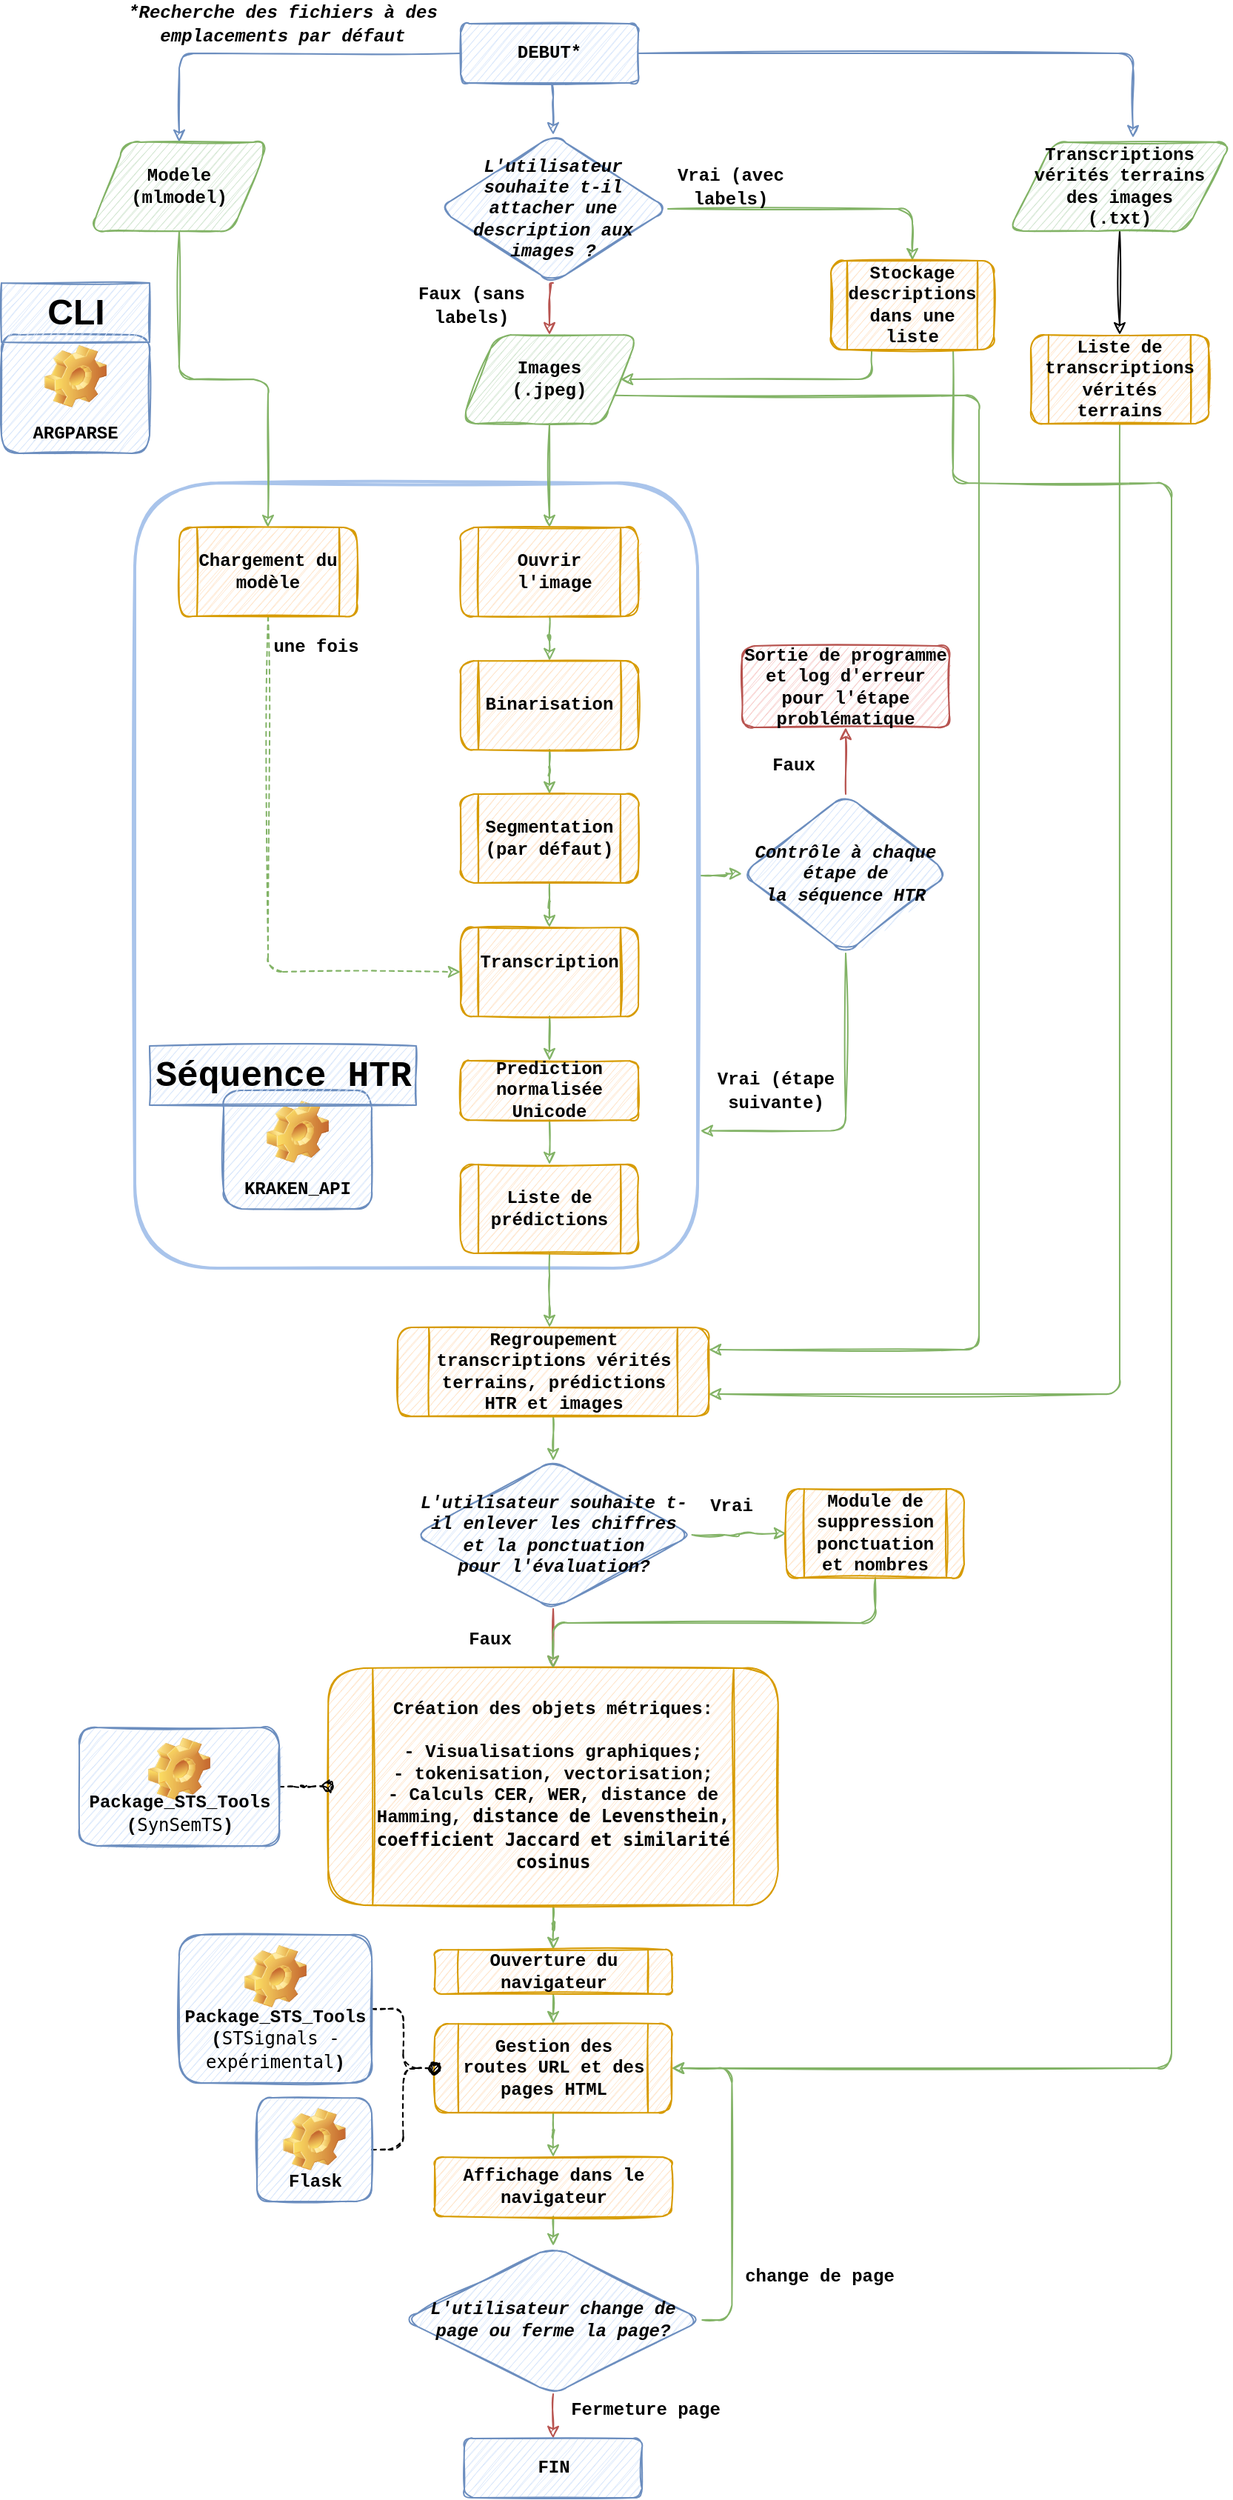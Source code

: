 <mxfile version="13.6.9" type="google" pages="2"><diagram id="C5RBs43oDa-KdzZeNtuy" name="Page-1"><mxGraphModel dx="1426" dy="803" grid="1" gridSize="10" guides="1" tooltips="1" connect="1" arrows="1" fold="1" page="1" pageScale="1" pageWidth="827" pageHeight="1169" math="0" shadow="0"><root><mxCell id="WIyWlLk6GJQsqaUBKTNV-0"/><mxCell id="WIyWlLk6GJQsqaUBKTNV-1" parent="WIyWlLk6GJQsqaUBKTNV-0"/><mxCell id="OjpYw5XJS9oIG4yVUrxn-73" style="edgeStyle=orthogonalEdgeStyle;rounded=1;sketch=1;orthogonalLoop=1;jettySize=auto;html=1;exitX=1;exitY=0.5;exitDx=0;exitDy=0;endArrow=classic;endFill=1;fillColor=#d5e8d4;strokeColor=#82b366;" edge="1" parent="WIyWlLk6GJQsqaUBKTNV-1" source="OjpYw5XJS9oIG4yVUrxn-21" target="OjpYw5XJS9oIG4yVUrxn-27"><mxGeometry relative="1" as="geometry"/></mxCell><mxCell id="OjpYw5XJS9oIG4yVUrxn-21" value="" style="rounded=1;whiteSpace=wrap;html=1;strokeWidth=2;fillWeight=4;hachureGap=8;hachureAngle=45;sketch=1;fillStyle=hachure;strokeColor=#A9C4EB;fillColor=none;" vertex="1" parent="WIyWlLk6GJQsqaUBKTNV-1"><mxGeometry x="110" y="350" width="380" height="530" as="geometry"/></mxCell><mxCell id="CTqO5bLcoBS2mjIWaTMY-29" style="edgeStyle=orthogonalEdgeStyle;orthogonalLoop=1;jettySize=auto;html=1;fontFamily=Courier New;entryX=0.5;entryY=0;entryDx=0;entryDy=0;sketch=1;fillColor=#dae8fc;strokeColor=#6c8ebf;" parent="WIyWlLk6GJQsqaUBKTNV-1" source="WIyWlLk6GJQsqaUBKTNV-3" target="cc7voDgNq6va91oYcg_u-2" edge="1"><mxGeometry relative="1" as="geometry"><mxPoint x="140" y="60" as="targetPoint"/></mxGeometry></mxCell><mxCell id="CTqO5bLcoBS2mjIWaTMY-30" style="edgeStyle=orthogonalEdgeStyle;orthogonalLoop=1;jettySize=auto;html=1;fontFamily=Courier New;entryX=0.56;entryY=-0.05;entryDx=0;entryDy=0;entryPerimeter=0;sketch=1;fillColor=#dae8fc;strokeColor=#6c8ebf;" parent="WIyWlLk6GJQsqaUBKTNV-1" source="WIyWlLk6GJQsqaUBKTNV-3" target="cc7voDgNq6va91oYcg_u-11" edge="1"><mxGeometry relative="1" as="geometry"><mxPoint x="690" y="60" as="targetPoint"/></mxGeometry></mxCell><mxCell id="OjpYw5XJS9oIG4yVUrxn-3" style="edgeStyle=orthogonalEdgeStyle;orthogonalLoop=1;jettySize=auto;html=1;exitX=0.5;exitY=1;exitDx=0;exitDy=0;entryX=0.5;entryY=0;entryDx=0;entryDy=0;sketch=1;fillColor=#dae8fc;strokeColor=#6c8ebf;" edge="1" parent="WIyWlLk6GJQsqaUBKTNV-1" source="WIyWlLk6GJQsqaUBKTNV-3" target="OjpYw5XJS9oIG4yVUrxn-2"><mxGeometry relative="1" as="geometry"/></mxCell><mxCell id="WIyWlLk6GJQsqaUBKTNV-3" value="DEBUT*" style="whiteSpace=wrap;html=1;fontSize=12;glass=0;strokeWidth=1;shadow=0;fontStyle=1;fontFamily=Courier New;rounded=1;sketch=1;fillColor=#dae8fc;strokeColor=#6c8ebf;" parent="WIyWlLk6GJQsqaUBKTNV-1" vertex="1"><mxGeometry x="330" y="40" width="120" height="40" as="geometry"/></mxCell><mxCell id="cc7voDgNq6va91oYcg_u-24" value="" style="edgeStyle=orthogonalEdgeStyle;orthogonalLoop=1;jettySize=auto;html=1;fontFamily=Courier New;sketch=1;fillColor=#d5e8d4;strokeColor=#82b366;" parent="WIyWlLk6GJQsqaUBKTNV-1" source="cc7voDgNq6va91oYcg_u-1" target="cc7voDgNq6va91oYcg_u-19" edge="1"><mxGeometry relative="1" as="geometry"/></mxCell><mxCell id="OjpYw5XJS9oIG4yVUrxn-36" style="edgeStyle=orthogonalEdgeStyle;rounded=1;sketch=1;orthogonalLoop=1;jettySize=auto;html=1;exitX=1;exitY=0.75;exitDx=0;exitDy=0;entryX=1;entryY=0.25;entryDx=0;entryDy=0;fillColor=#d5e8d4;strokeColor=#82b366;" edge="1" parent="WIyWlLk6GJQsqaUBKTNV-1" source="cc7voDgNq6va91oYcg_u-1" target="cc7voDgNq6va91oYcg_u-39"><mxGeometry relative="1" as="geometry"><Array as="points"><mxPoint x="680" y="291"/><mxPoint x="680" y="935"/></Array></mxGeometry></mxCell><mxCell id="cc7voDgNq6va91oYcg_u-1" value="&lt;div&gt;&lt;b&gt;Images&lt;/b&gt;&lt;/div&gt;&lt;div&gt;&lt;b&gt;(.jpeg)&lt;br&gt;&lt;/b&gt;&lt;/div&gt;" style="shape=parallelogram;perimeter=parallelogramPerimeter;whiteSpace=wrap;html=1;fontFamily=Courier New;rounded=1;sketch=1;fillColor=#d5e8d4;strokeColor=#82b366;" parent="WIyWlLk6GJQsqaUBKTNV-1" vertex="1"><mxGeometry x="330" y="250" width="120" height="60" as="geometry"/></mxCell><mxCell id="cc7voDgNq6va91oYcg_u-17" value="" style="edgeStyle=orthogonalEdgeStyle;orthogonalLoop=1;jettySize=auto;html=1;sketch=1;fillColor=#d5e8d4;strokeColor=#82b366;" parent="WIyWlLk6GJQsqaUBKTNV-1" source="cc7voDgNq6va91oYcg_u-2" target="cc7voDgNq6va91oYcg_u-15" edge="1"><mxGeometry relative="1" as="geometry"/></mxCell><mxCell id="cc7voDgNq6va91oYcg_u-2" value="&lt;div&gt;&lt;b&gt;Modele&lt;/b&gt;&lt;/div&gt;&lt;div&gt;&lt;b&gt;(mlmodel)&lt;br&gt;&lt;/b&gt;&lt;/div&gt;" style="shape=parallelogram;perimeter=parallelogramPerimeter;whiteSpace=wrap;html=1;fontFamily=Courier New;rounded=1;sketch=1;fillColor=#d5e8d4;strokeColor=#82b366;" parent="WIyWlLk6GJQsqaUBKTNV-1" vertex="1"><mxGeometry x="80" y="120" width="120" height="60" as="geometry"/></mxCell><mxCell id="CTqO5bLcoBS2mjIWaTMY-33" value="" style="edgeStyle=orthogonalEdgeStyle;orthogonalLoop=1;jettySize=auto;html=1;fontFamily=Courier New;sketch=1;" parent="WIyWlLk6GJQsqaUBKTNV-1" source="cc7voDgNq6va91oYcg_u-11" target="CTqO5bLcoBS2mjIWaTMY-32" edge="1"><mxGeometry relative="1" as="geometry"/></mxCell><mxCell id="cc7voDgNq6va91oYcg_u-11" value="&lt;div&gt;&lt;b&gt;Transcriptions&lt;/b&gt;&lt;/div&gt;&lt;div&gt;&lt;b&gt;vérités terrains&lt;/b&gt;&lt;/div&gt;&lt;div&gt;&lt;b&gt;des images&lt;/b&gt;&lt;/div&gt;&lt;div&gt;&lt;b&gt;(.txt)&lt;br&gt;&lt;/b&gt;&lt;/div&gt;" style="shape=parallelogram;perimeter=parallelogramPerimeter;whiteSpace=wrap;html=1;fontFamily=Courier New;rounded=1;sketch=1;fillColor=#d5e8d4;strokeColor=#82b366;" parent="WIyWlLk6GJQsqaUBKTNV-1" vertex="1"><mxGeometry x="700" y="120" width="150" height="60" as="geometry"/></mxCell><mxCell id="cc7voDgNq6va91oYcg_u-29" style="edgeStyle=orthogonalEdgeStyle;orthogonalLoop=1;jettySize=auto;html=1;exitX=0.5;exitY=1;exitDx=0;exitDy=0;fontFamily=Courier New;entryX=0;entryY=0.5;entryDx=0;entryDy=0;dashed=1;sketch=1;fillColor=#d5e8d4;strokeColor=#82b366;" parent="WIyWlLk6GJQsqaUBKTNV-1" source="cc7voDgNq6va91oYcg_u-15" target="cc7voDgNq6va91oYcg_u-22" edge="1"><mxGeometry relative="1" as="geometry"><mxPoint x="140" y="540" as="targetPoint"/></mxGeometry></mxCell><mxCell id="cc7voDgNq6va91oYcg_u-15" value="&lt;b&gt;Chargement du modèle&lt;/b&gt;" style="shape=process;whiteSpace=wrap;html=1;backgroundOutline=1;fontFamily=Courier New;rounded=1;sketch=1;fillColor=#ffe6cc;strokeColor=#d79b00;" parent="WIyWlLk6GJQsqaUBKTNV-1" vertex="1"><mxGeometry x="140" y="380" width="120" height="60" as="geometry"/></mxCell><mxCell id="cc7voDgNq6va91oYcg_u-25" value="" style="edgeStyle=orthogonalEdgeStyle;orthogonalLoop=1;jettySize=auto;html=1;fontFamily=Courier New;sketch=1;fillColor=#d5e8d4;strokeColor=#82b366;" parent="WIyWlLk6GJQsqaUBKTNV-1" source="cc7voDgNq6va91oYcg_u-19" target="cc7voDgNq6va91oYcg_u-20" edge="1"><mxGeometry relative="1" as="geometry"/></mxCell><mxCell id="cc7voDgNq6va91oYcg_u-19" value="&lt;b&gt;&lt;span style=&quot;text-align: justify&quot;&gt;Ouvrir &amp;nbsp;l'image&lt;/span&gt;&lt;/b&gt;" style="shape=process;whiteSpace=wrap;html=1;backgroundOutline=1;fontFamily=Courier New;rounded=1;sketch=1;fillColor=#ffe6cc;strokeColor=#d79b00;" parent="WIyWlLk6GJQsqaUBKTNV-1" vertex="1"><mxGeometry x="330" y="380" width="120" height="60" as="geometry"/></mxCell><mxCell id="cc7voDgNq6va91oYcg_u-26" value="" style="edgeStyle=orthogonalEdgeStyle;orthogonalLoop=1;jettySize=auto;html=1;fontFamily=Courier New;sketch=1;fillColor=#d5e8d4;strokeColor=#82b366;" parent="WIyWlLk6GJQsqaUBKTNV-1" source="cc7voDgNq6va91oYcg_u-20" target="cc7voDgNq6va91oYcg_u-21" edge="1"><mxGeometry relative="1" as="geometry"/></mxCell><mxCell id="cc7voDgNq6va91oYcg_u-20" value="&lt;b&gt;&lt;span style=&quot;text-align: justify&quot;&gt;Binarisation&lt;/span&gt;&lt;/b&gt;" style="shape=process;whiteSpace=wrap;html=1;backgroundOutline=1;fontFamily=Courier New;rounded=1;sketch=1;fillColor=#ffe6cc;strokeColor=#d79b00;" parent="WIyWlLk6GJQsqaUBKTNV-1" vertex="1"><mxGeometry x="330" y="470" width="120" height="60" as="geometry"/></mxCell><mxCell id="cc7voDgNq6va91oYcg_u-27" value="" style="edgeStyle=orthogonalEdgeStyle;orthogonalLoop=1;jettySize=auto;html=1;fontFamily=Courier New;sketch=1;fillColor=#d5e8d4;strokeColor=#82b366;" parent="WIyWlLk6GJQsqaUBKTNV-1" source="cc7voDgNq6va91oYcg_u-21" target="cc7voDgNq6va91oYcg_u-22" edge="1"><mxGeometry relative="1" as="geometry"/></mxCell><mxCell id="cc7voDgNq6va91oYcg_u-21" value="&lt;div&gt;&lt;b&gt;&lt;span style=&quot;text-align: justify&quot;&gt;Segmentation&lt;/span&gt;&lt;/b&gt;&lt;/div&gt;&lt;div&gt;&lt;b&gt;&lt;span style=&quot;text-align: justify&quot;&gt;(par défaut)&lt;br&gt;&lt;/span&gt;&lt;/b&gt;&lt;/div&gt;" style="shape=process;whiteSpace=wrap;html=1;backgroundOutline=1;fontFamily=Courier New;rounded=1;sketch=1;fillColor=#ffe6cc;strokeColor=#d79b00;" parent="WIyWlLk6GJQsqaUBKTNV-1" vertex="1"><mxGeometry x="330" y="560" width="120" height="60" as="geometry"/></mxCell><mxCell id="OjpYw5XJS9oIG4yVUrxn-19" style="edgeStyle=orthogonalEdgeStyle;rounded=1;sketch=1;orthogonalLoop=1;jettySize=auto;html=1;exitX=0.5;exitY=1;exitDx=0;exitDy=0;entryX=0.5;entryY=0;entryDx=0;entryDy=0;fillColor=#d5e8d4;strokeColor=#82b366;" edge="1" parent="WIyWlLk6GJQsqaUBKTNV-1" source="cc7voDgNq6va91oYcg_u-22" target="OjpYw5XJS9oIG4yVUrxn-18"><mxGeometry relative="1" as="geometry"/></mxCell><mxCell id="cc7voDgNq6va91oYcg_u-22" value="&lt;div style=&quot;font-family: &amp;#34;helvetica&amp;#34; ; text-align: justify&quot;&gt;&lt;b&gt;&lt;font face=&quot;Courier New&quot;&gt;Transcription&lt;/font&gt;&lt;/b&gt;&lt;/div&gt;&lt;div&gt;&lt;b&gt;&lt;font face=&quot;Courier New&quot;&gt;&lt;br&gt;&lt;/font&gt;&lt;/b&gt;&lt;/div&gt;" style="shape=process;whiteSpace=wrap;html=1;backgroundOutline=1;fontFamily=Courier New;rounded=1;sketch=1;fillColor=#ffe6cc;strokeColor=#d79b00;" parent="WIyWlLk6GJQsqaUBKTNV-1" vertex="1"><mxGeometry x="330" y="650" width="120" height="60" as="geometry"/></mxCell><mxCell id="OjpYw5XJS9oIG4yVUrxn-34" style="edgeStyle=orthogonalEdgeStyle;rounded=1;sketch=1;orthogonalLoop=1;jettySize=auto;html=1;exitX=0.5;exitY=1;exitDx=0;exitDy=0;entryX=0.5;entryY=0;entryDx=0;entryDy=0;fillColor=#d5e8d4;strokeColor=#82b366;" edge="1" parent="WIyWlLk6GJQsqaUBKTNV-1" source="cc7voDgNq6va91oYcg_u-23"><mxGeometry relative="1" as="geometry"><mxPoint x="390" y="920" as="targetPoint"/></mxGeometry></mxCell><mxCell id="cc7voDgNq6va91oYcg_u-23" value="&lt;b&gt;Liste de prédictions&lt;/b&gt;" style="shape=process;whiteSpace=wrap;html=1;backgroundOutline=1;fontFamily=Courier New;rounded=1;sketch=1;fillColor=#ffe6cc;strokeColor=#d79b00;" parent="WIyWlLk6GJQsqaUBKTNV-1" vertex="1"><mxGeometry x="330" y="810" width="120" height="60" as="geometry"/></mxCell><mxCell id="OjpYw5XJS9oIG4yVUrxn-43" style="edgeStyle=orthogonalEdgeStyle;rounded=1;sketch=1;orthogonalLoop=1;jettySize=auto;html=1;exitX=0.5;exitY=1;exitDx=0;exitDy=0;entryX=0.5;entryY=0;entryDx=0;entryDy=0;fillColor=#d5e8d4;strokeColor=#82b366;" edge="1" parent="WIyWlLk6GJQsqaUBKTNV-1" source="cc7voDgNq6va91oYcg_u-39" target="OjpYw5XJS9oIG4yVUrxn-41"><mxGeometry relative="1" as="geometry"/></mxCell><mxCell id="cc7voDgNq6va91oYcg_u-39" value="&lt;div&gt;&lt;b&gt;Regroupement &lt;br&gt;&lt;/b&gt;&lt;/div&gt;&lt;div&gt;&lt;b&gt;transcriptions vérités terrains, prédictions HTR et images&lt;br&gt;&lt;/b&gt;&lt;/div&gt;" style="shape=process;whiteSpace=wrap;html=1;backgroundOutline=1;fontFamily=Courier New;rounded=1;sketch=1;fillColor=#ffe6cc;strokeColor=#d79b00;" parent="WIyWlLk6GJQsqaUBKTNV-1" vertex="1"><mxGeometry x="287.5" y="920" width="210" height="60" as="geometry"/></mxCell><mxCell id="CTqO5bLcoBS2mjIWaTMY-2" value="KRAKEN_API" style="label;whiteSpace=wrap;html=1;align=center;verticalAlign=bottom;spacingLeft=0;spacingBottom=4;imageAlign=center;imageVerticalAlign=top;image=img/clipart/Gear_128x128.png;fontFamily=Courier New;sketch=1;fillColor=#dae8fc;strokeColor=#6c8ebf;" parent="WIyWlLk6GJQsqaUBKTNV-1" vertex="1"><mxGeometry x="170" y="760" width="100" height="80" as="geometry"/></mxCell><mxCell id="OjpYw5XJS9oIG4yVUrxn-50" style="edgeStyle=orthogonalEdgeStyle;rounded=1;sketch=1;orthogonalLoop=1;jettySize=auto;html=1;exitX=0.5;exitY=1;exitDx=0;exitDy=0;fillColor=#d5e8d4;strokeColor=#82b366;" edge="1" parent="WIyWlLk6GJQsqaUBKTNV-1" source="CTqO5bLcoBS2mjIWaTMY-10" target="OjpYw5XJS9oIG4yVUrxn-49"><mxGeometry relative="1" as="geometry"/></mxCell><mxCell id="CTqO5bLcoBS2mjIWaTMY-10" value="&lt;div&gt;&lt;b&gt;Création des objets métriques:&lt;/b&gt;&lt;/div&gt;&lt;div&gt;&lt;b&gt;&lt;br&gt;&lt;/b&gt;&lt;/div&gt;&lt;div&gt;&lt;b&gt;- Visualisations graphiques;&lt;/b&gt;&lt;/div&gt;&lt;div&gt;&lt;b&gt;- tokenisation, vectorisation;&lt;br&gt;&lt;/b&gt;&lt;/div&gt;&lt;div&gt;&lt;b&gt;- Calculs CER, WER, distance de Hamming, &lt;code style=&quot;color: rgb(0 , 0 , 0) ; font-style: normal ; letter-spacing: normal ; text-indent: 0px ; text-transform: none ; word-spacing: 0px ; text-decoration: none&quot;&gt;distance de Levensthein, coefficient Jaccard et similarité cosinus&lt;/code&gt;&lt;/b&gt; &lt;/div&gt;" style="shape=process;whiteSpace=wrap;html=1;backgroundOutline=1;fontFamily=Courier New;rounded=1;sketch=1;fillColor=#ffe6cc;strokeColor=#d79b00;" parent="WIyWlLk6GJQsqaUBKTNV-1" vertex="1"><mxGeometry x="240.63" y="1150" width="303.75" height="160" as="geometry"/></mxCell><mxCell id="OjpYw5XJS9oIG4yVUrxn-38" style="edgeStyle=orthogonalEdgeStyle;rounded=1;sketch=1;orthogonalLoop=1;jettySize=auto;html=1;exitX=0.5;exitY=1;exitDx=0;exitDy=0;entryX=1;entryY=0.75;entryDx=0;entryDy=0;fillColor=#d5e8d4;strokeColor=#82b366;" edge="1" parent="WIyWlLk6GJQsqaUBKTNV-1" source="CTqO5bLcoBS2mjIWaTMY-32" target="cc7voDgNq6va91oYcg_u-39"><mxGeometry relative="1" as="geometry"/></mxCell><mxCell id="CTqO5bLcoBS2mjIWaTMY-32" value="&lt;b&gt;Liste de &lt;br&gt;transcriptions&lt;br&gt;vérités terrains&lt;br&gt;&lt;/b&gt;" style="shape=process;whiteSpace=wrap;html=1;backgroundOutline=1;fontFamily=Courier New;rounded=1;sketch=1;fillColor=#ffe6cc;strokeColor=#d79b00;" parent="WIyWlLk6GJQsqaUBKTNV-1" vertex="1"><mxGeometry x="715" y="250" width="120" height="60" as="geometry"/></mxCell><mxCell id="OjpYw5XJS9oIG4yVUrxn-0" value="&lt;font face=&quot;Courier New&quot;&gt;&lt;b&gt;&lt;i&gt;*Recherche des fichiers à des emplacements par défaut&lt;/i&gt;&lt;/b&gt;&lt;/font&gt;" style="text;html=1;strokeColor=none;fillColor=none;align=center;verticalAlign=middle;whiteSpace=wrap;rounded=1;sketch=1;" vertex="1" parent="WIyWlLk6GJQsqaUBKTNV-1"><mxGeometry x="100" y="30" width="220" height="20" as="geometry"/></mxCell><mxCell id="OjpYw5XJS9oIG4yVUrxn-11" style="edgeStyle=orthogonalEdgeStyle;rounded=1;sketch=1;orthogonalLoop=1;jettySize=auto;html=1;exitX=0.5;exitY=1;exitDx=0;exitDy=0;entryX=0.5;entryY=0;entryDx=0;entryDy=0;fillColor=#f8cecc;strokeColor=#b85450;" edge="1" parent="WIyWlLk6GJQsqaUBKTNV-1" source="OjpYw5XJS9oIG4yVUrxn-2" target="cc7voDgNq6va91oYcg_u-1"><mxGeometry relative="1" as="geometry"/></mxCell><mxCell id="OjpYw5XJS9oIG4yVUrxn-15" style="edgeStyle=orthogonalEdgeStyle;rounded=1;sketch=1;orthogonalLoop=1;jettySize=auto;html=1;exitX=1;exitY=0.5;exitDx=0;exitDy=0;entryX=0.5;entryY=0;entryDx=0;entryDy=0;fillColor=#d5e8d4;strokeColor=#82b366;" edge="1" parent="WIyWlLk6GJQsqaUBKTNV-1" source="OjpYw5XJS9oIG4yVUrxn-2" target="OjpYw5XJS9oIG4yVUrxn-14"><mxGeometry relative="1" as="geometry"/></mxCell><mxCell id="OjpYw5XJS9oIG4yVUrxn-2" value="&lt;b&gt;&lt;i&gt;L'utilisateur souhaite t-il attacher une description aux images ?&lt;/i&gt;&lt;/b&gt;" style="rhombus;whiteSpace=wrap;html=1;fontFamily=Courier New;rounded=1;sketch=1;fillColor=#dae8fc;strokeColor=#6c8ebf;" vertex="1" parent="WIyWlLk6GJQsqaUBKTNV-1"><mxGeometry x="315" y="115" width="155" height="100" as="geometry"/></mxCell><mxCell id="OjpYw5XJS9oIG4yVUrxn-5" value="&lt;font face=&quot;Courier New&quot;&gt;&lt;b&gt;Vrai (avec labels)&lt;/b&gt;&lt;/font&gt;" style="text;html=1;strokeColor=none;fillColor=none;align=center;verticalAlign=middle;whiteSpace=wrap;rounded=1;sketch=1;" vertex="1" parent="WIyWlLk6GJQsqaUBKTNV-1"><mxGeometry x="475" y="140" width="75" height="20" as="geometry"/></mxCell><mxCell id="OjpYw5XJS9oIG4yVUrxn-12" value="&lt;font face=&quot;Courier New&quot;&gt;&lt;b&gt;Faux (sans labels)&lt;/b&gt;&lt;/font&gt;" style="text;html=1;strokeColor=none;fillColor=none;align=center;verticalAlign=middle;whiteSpace=wrap;rounded=1;sketch=1;" vertex="1" parent="WIyWlLk6GJQsqaUBKTNV-1"><mxGeometry x="300" y="220" width="75" height="20" as="geometry"/></mxCell><mxCell id="OjpYw5XJS9oIG4yVUrxn-16" style="edgeStyle=orthogonalEdgeStyle;rounded=1;sketch=1;orthogonalLoop=1;jettySize=auto;html=1;exitX=0.25;exitY=1;exitDx=0;exitDy=0;entryX=1;entryY=0.5;entryDx=0;entryDy=0;fillColor=#d5e8d4;strokeColor=#82b366;" edge="1" parent="WIyWlLk6GJQsqaUBKTNV-1" source="OjpYw5XJS9oIG4yVUrxn-14" target="cc7voDgNq6va91oYcg_u-1"><mxGeometry relative="1" as="geometry"/></mxCell><mxCell id="OjpYw5XJS9oIG4yVUrxn-68" style="edgeStyle=orthogonalEdgeStyle;rounded=1;sketch=1;orthogonalLoop=1;jettySize=auto;html=1;exitX=0.75;exitY=1;exitDx=0;exitDy=0;entryX=1;entryY=0.5;entryDx=0;entryDy=0;endArrow=classic;endFill=1;fillColor=#d5e8d4;strokeColor=#82b366;" edge="1" parent="WIyWlLk6GJQsqaUBKTNV-1" source="OjpYw5XJS9oIG4yVUrxn-14" target="OjpYw5XJS9oIG4yVUrxn-52"><mxGeometry relative="1" as="geometry"><Array as="points"><mxPoint x="663" y="350"/><mxPoint x="810" y="350"/><mxPoint x="810" y="1420"/></Array></mxGeometry></mxCell><mxCell id="OjpYw5XJS9oIG4yVUrxn-14" value="&lt;b&gt;Stockage descriptions dans une liste&lt;/b&gt;" style="shape=process;whiteSpace=wrap;html=1;backgroundOutline=1;fontFamily=Courier New;rounded=1;sketch=1;fillColor=#ffe6cc;strokeColor=#d79b00;" vertex="1" parent="WIyWlLk6GJQsqaUBKTNV-1"><mxGeometry x="580" y="200" width="110" height="60" as="geometry"/></mxCell><mxCell id="OjpYw5XJS9oIG4yVUrxn-20" style="edgeStyle=orthogonalEdgeStyle;rounded=1;sketch=1;orthogonalLoop=1;jettySize=auto;html=1;exitX=0.5;exitY=1;exitDx=0;exitDy=0;entryX=0.5;entryY=0;entryDx=0;entryDy=0;fillColor=#d5e8d4;strokeColor=#82b366;" edge="1" parent="WIyWlLk6GJQsqaUBKTNV-1" source="OjpYw5XJS9oIG4yVUrxn-18" target="cc7voDgNq6va91oYcg_u-23"><mxGeometry relative="1" as="geometry"/></mxCell><mxCell id="OjpYw5XJS9oIG4yVUrxn-18" value="Prediction normalisée Unicode" style="whiteSpace=wrap;html=1;fontSize=12;glass=0;strokeWidth=1;shadow=0;fontStyle=1;fontFamily=Courier New;rounded=1;sketch=1;fillColor=#ffe6cc;strokeColor=#d79b00;" vertex="1" parent="WIyWlLk6GJQsqaUBKTNV-1"><mxGeometry x="330" y="740" width="120" height="40" as="geometry"/></mxCell><mxCell id="OjpYw5XJS9oIG4yVUrxn-23" value="&lt;font face=&quot;Courier New&quot;&gt;Séquence HTR&lt;/font&gt;" style="text;strokeColor=#6c8ebf;fillColor=#dae8fc;html=1;fontSize=24;fontStyle=1;verticalAlign=middle;align=center;rounded=0;sketch=1;" vertex="1" parent="WIyWlLk6GJQsqaUBKTNV-1"><mxGeometry x="120" y="730" width="180" height="40" as="geometry"/></mxCell><mxCell id="OjpYw5XJS9oIG4yVUrxn-24" value="&lt;font face=&quot;Courier New&quot;&gt;&lt;b&gt;une fois&lt;/b&gt;&lt;/font&gt;" style="text;html=1;strokeColor=none;fillColor=none;align=center;verticalAlign=middle;whiteSpace=wrap;rounded=1;sketch=1;" vertex="1" parent="WIyWlLk6GJQsqaUBKTNV-1"><mxGeometry x="195" y="450" width="75" height="20" as="geometry"/></mxCell><mxCell id="OjpYw5XJS9oIG4yVUrxn-29" style="edgeStyle=orthogonalEdgeStyle;rounded=1;sketch=1;orthogonalLoop=1;jettySize=auto;html=1;exitX=0.5;exitY=1;exitDx=0;exitDy=0;entryX=1.005;entryY=0.825;entryDx=0;entryDy=0;fillColor=#d5e8d4;strokeColor=#82b366;entryPerimeter=0;" edge="1" parent="WIyWlLk6GJQsqaUBKTNV-1" source="OjpYw5XJS9oIG4yVUrxn-27" target="OjpYw5XJS9oIG4yVUrxn-21"><mxGeometry relative="1" as="geometry"/></mxCell><mxCell id="OjpYw5XJS9oIG4yVUrxn-35" style="edgeStyle=orthogonalEdgeStyle;rounded=1;sketch=1;orthogonalLoop=1;jettySize=auto;html=1;exitX=0.5;exitY=0;exitDx=0;exitDy=0;entryX=0.5;entryY=1;entryDx=0;entryDy=0;fillColor=#f8cecc;strokeColor=#b85450;" edge="1" parent="WIyWlLk6GJQsqaUBKTNV-1" source="OjpYw5XJS9oIG4yVUrxn-27" target="OjpYw5XJS9oIG4yVUrxn-31"><mxGeometry relative="1" as="geometry"/></mxCell><mxCell id="OjpYw5XJS9oIG4yVUrxn-27" value="&lt;div&gt;&lt;i&gt;&lt;b&gt;Contrôle à chaque étape de &lt;br&gt;&lt;/b&gt;&lt;/i&gt;&lt;/div&gt;&lt;div&gt;&lt;i&gt;&lt;b&gt;la séquence HTR &lt;br&gt;&lt;/b&gt;&lt;/i&gt;&lt;/div&gt;" style="rhombus;whiteSpace=wrap;html=1;fontFamily=Courier New;rounded=1;sketch=1;fillColor=#dae8fc;strokeColor=#6c8ebf;" vertex="1" parent="WIyWlLk6GJQsqaUBKTNV-1"><mxGeometry x="520" y="560" width="140" height="107.5" as="geometry"/></mxCell><mxCell id="OjpYw5XJS9oIG4yVUrxn-30" value="&lt;font face=&quot;Courier New&quot;&gt;&lt;b&gt;Vrai (étape suivante)&lt;/b&gt;&lt;/font&gt;" style="text;html=1;strokeColor=none;fillColor=none;align=center;verticalAlign=middle;whiteSpace=wrap;rounded=1;sketch=1;" vertex="1" parent="WIyWlLk6GJQsqaUBKTNV-1"><mxGeometry x="497.5" y="750" width="90" height="20" as="geometry"/></mxCell><mxCell id="OjpYw5XJS9oIG4yVUrxn-31" value="&lt;div&gt;Sortie de programme&lt;/div&gt;&lt;div&gt;et log d'erreur pour l'étape problématique&lt;br&gt;&lt;/div&gt;" style="whiteSpace=wrap;html=1;fontSize=12;glass=0;strokeWidth=1;shadow=0;fontStyle=1;fontFamily=Courier New;rounded=1;sketch=1;fillColor=#f8cecc;strokeColor=#b85450;" vertex="1" parent="WIyWlLk6GJQsqaUBKTNV-1"><mxGeometry x="520" y="460" width="140" height="55" as="geometry"/></mxCell><mxCell id="OjpYw5XJS9oIG4yVUrxn-33" value="&lt;b&gt;&lt;font face=&quot;Courier New&quot;&gt;Faux&lt;/font&gt;&lt;/b&gt;" style="text;html=1;strokeColor=none;fillColor=none;align=center;verticalAlign=middle;whiteSpace=wrap;rounded=1;sketch=1;" vertex="1" parent="WIyWlLk6GJQsqaUBKTNV-1"><mxGeometry x="530" y="530" width="50" height="20" as="geometry"/></mxCell><mxCell id="OjpYw5XJS9oIG4yVUrxn-72" style="edgeStyle=orthogonalEdgeStyle;rounded=1;sketch=1;orthogonalLoop=1;jettySize=auto;html=1;entryX=0;entryY=0.5;entryDx=0;entryDy=0;endArrow=oval;endFill=1;dashed=1;" edge="1" parent="WIyWlLk6GJQsqaUBKTNV-1" source="OjpYw5XJS9oIG4yVUrxn-39" target="CTqO5bLcoBS2mjIWaTMY-10"><mxGeometry relative="1" as="geometry"/></mxCell><mxCell id="OjpYw5XJS9oIG4yVUrxn-39" value="&lt;div&gt;Package_STS_Tools&lt;/div&gt;&lt;div&gt;(&lt;code style=&quot;color: rgb(0 , 0 , 0) ; font-style: normal ; font-weight: normal ; letter-spacing: normal ; text-indent: 0px ; text-transform: none ; word-spacing: 0px ; text-decoration: none&quot;&gt;SynSemTS&lt;/code&gt;)&lt;br&gt;&lt;/div&gt;" style="label;whiteSpace=wrap;html=1;align=center;verticalAlign=bottom;spacingLeft=0;spacingBottom=4;imageAlign=center;imageVerticalAlign=top;image=img/clipart/Gear_128x128.png;fontFamily=Courier New;sketch=1;fillColor=#dae8fc;strokeColor=#6c8ebf;" vertex="1" parent="WIyWlLk6GJQsqaUBKTNV-1"><mxGeometry x="72.5" y="1190" width="135" height="80" as="geometry"/></mxCell><mxCell id="OjpYw5XJS9oIG4yVUrxn-44" style="edgeStyle=orthogonalEdgeStyle;rounded=1;sketch=1;orthogonalLoop=1;jettySize=auto;html=1;exitX=0.5;exitY=1;exitDx=0;exitDy=0;entryX=0.5;entryY=0;entryDx=0;entryDy=0;fillColor=#f8cecc;strokeColor=#b85450;" edge="1" parent="WIyWlLk6GJQsqaUBKTNV-1" source="OjpYw5XJS9oIG4yVUrxn-41" target="CTqO5bLcoBS2mjIWaTMY-10"><mxGeometry relative="1" as="geometry"/></mxCell><mxCell id="OjpYw5XJS9oIG4yVUrxn-45" style="edgeStyle=orthogonalEdgeStyle;rounded=1;sketch=1;orthogonalLoop=1;jettySize=auto;html=1;exitX=1;exitY=0.5;exitDx=0;exitDy=0;entryX=0;entryY=0.5;entryDx=0;entryDy=0;fillColor=#d5e8d4;strokeColor=#82b366;" edge="1" parent="WIyWlLk6GJQsqaUBKTNV-1" source="OjpYw5XJS9oIG4yVUrxn-41" target="OjpYw5XJS9oIG4yVUrxn-42"><mxGeometry relative="1" as="geometry"/></mxCell><mxCell id="OjpYw5XJS9oIG4yVUrxn-41" value="&lt;div&gt;&lt;i&gt;&lt;b&gt;L'utilisateur souhaite t-il enlever les chiffres et la ponctuation&lt;/b&gt;&lt;/i&gt;&lt;/div&gt;&lt;div&gt;&lt;i&gt;&lt;b&gt;pour l'évaluation?&lt;/b&gt;&lt;/i&gt;&lt;/div&gt;" style="rhombus;whiteSpace=wrap;html=1;fontFamily=Courier New;rounded=1;sketch=1;fillColor=#dae8fc;strokeColor=#6c8ebf;" vertex="1" parent="WIyWlLk6GJQsqaUBKTNV-1"><mxGeometry x="298.75" y="1010" width="187.5" height="100" as="geometry"/></mxCell><mxCell id="OjpYw5XJS9oIG4yVUrxn-46" style="edgeStyle=orthogonalEdgeStyle;rounded=1;sketch=1;orthogonalLoop=1;jettySize=auto;html=1;exitX=0.5;exitY=1;exitDx=0;exitDy=0;entryX=0.5;entryY=0;entryDx=0;entryDy=0;fillColor=#d5e8d4;strokeColor=#82b366;" edge="1" parent="WIyWlLk6GJQsqaUBKTNV-1" source="OjpYw5XJS9oIG4yVUrxn-42" target="CTqO5bLcoBS2mjIWaTMY-10"><mxGeometry relative="1" as="geometry"/></mxCell><mxCell id="OjpYw5XJS9oIG4yVUrxn-42" value="&lt;div&gt;&lt;b&gt;Module de &lt;br&gt;&lt;/b&gt;&lt;/div&gt;&lt;div&gt;&lt;b&gt;suppression ponctuation et nombres&lt;/b&gt;&lt;br&gt;&lt;/div&gt;" style="shape=process;whiteSpace=wrap;html=1;backgroundOutline=1;fontFamily=Courier New;rounded=1;sketch=1;fillColor=#ffe6cc;strokeColor=#d79b00;" vertex="1" parent="WIyWlLk6GJQsqaUBKTNV-1"><mxGeometry x="550" y="1029" width="120" height="60" as="geometry"/></mxCell><mxCell id="OjpYw5XJS9oIG4yVUrxn-47" value="&lt;font face=&quot;Courier New&quot;&gt;&lt;b&gt;Vrai &lt;br&gt;&lt;/b&gt;&lt;/font&gt;" style="text;html=1;strokeColor=none;fillColor=none;align=center;verticalAlign=middle;whiteSpace=wrap;rounded=1;sketch=1;" vertex="1" parent="WIyWlLk6GJQsqaUBKTNV-1"><mxGeometry x="482.5" y="1030" width="60" height="20" as="geometry"/></mxCell><mxCell id="OjpYw5XJS9oIG4yVUrxn-48" value="&lt;font face=&quot;Courier New&quot;&gt;&lt;b&gt;Faux&lt;/b&gt;&lt;/font&gt;" style="text;html=1;strokeColor=none;fillColor=none;align=center;verticalAlign=middle;whiteSpace=wrap;rounded=1;sketch=1;" vertex="1" parent="WIyWlLk6GJQsqaUBKTNV-1"><mxGeometry x="320" y="1120" width="60" height="20" as="geometry"/></mxCell><mxCell id="OjpYw5XJS9oIG4yVUrxn-57" style="edgeStyle=orthogonalEdgeStyle;rounded=1;sketch=1;orthogonalLoop=1;jettySize=auto;html=1;exitX=0.5;exitY=1;exitDx=0;exitDy=0;entryX=0.5;entryY=0;entryDx=0;entryDy=0;endArrow=classic;endFill=1;fillColor=#d5e8d4;strokeColor=#82b366;" edge="1" parent="WIyWlLk6GJQsqaUBKTNV-1" source="OjpYw5XJS9oIG4yVUrxn-49" target="OjpYw5XJS9oIG4yVUrxn-52"><mxGeometry relative="1" as="geometry"/></mxCell><mxCell id="OjpYw5XJS9oIG4yVUrxn-49" value="&lt;b&gt;Ouverture du navigateur&lt;/b&gt;" style="shape=process;whiteSpace=wrap;html=1;backgroundOutline=1;fontFamily=Courier New;rounded=1;sketch=1;fillColor=#ffe6cc;strokeColor=#d79b00;" vertex="1" parent="WIyWlLk6GJQsqaUBKTNV-1"><mxGeometry x="312.5" y="1340" width="160" height="30" as="geometry"/></mxCell><mxCell id="OjpYw5XJS9oIG4yVUrxn-60" style="edgeStyle=orthogonalEdgeStyle;rounded=1;sketch=1;orthogonalLoop=1;jettySize=auto;html=1;exitX=0.5;exitY=1;exitDx=0;exitDy=0;entryX=0.5;entryY=0;entryDx=0;entryDy=0;endArrow=classic;endFill=1;fillColor=#d5e8d4;strokeColor=#82b366;" edge="1" parent="WIyWlLk6GJQsqaUBKTNV-1" source="OjpYw5XJS9oIG4yVUrxn-51" target="OjpYw5XJS9oIG4yVUrxn-59"><mxGeometry relative="1" as="geometry"/></mxCell><mxCell id="OjpYw5XJS9oIG4yVUrxn-51" value="Affichage dans le navigateur" style="whiteSpace=wrap;html=1;fontSize=12;glass=0;strokeWidth=1;shadow=0;fontStyle=1;fontFamily=Courier New;rounded=1;sketch=1;fillColor=#ffe6cc;strokeColor=#d79b00;" vertex="1" parent="WIyWlLk6GJQsqaUBKTNV-1"><mxGeometry x="312.5" y="1480" width="160" height="40" as="geometry"/></mxCell><mxCell id="OjpYw5XJS9oIG4yVUrxn-58" style="edgeStyle=orthogonalEdgeStyle;rounded=1;sketch=1;orthogonalLoop=1;jettySize=auto;html=1;exitX=0.5;exitY=1;exitDx=0;exitDy=0;endArrow=classic;endFill=1;fillColor=#d5e8d4;strokeColor=#82b366;" edge="1" parent="WIyWlLk6GJQsqaUBKTNV-1" source="OjpYw5XJS9oIG4yVUrxn-52" target="OjpYw5XJS9oIG4yVUrxn-51"><mxGeometry relative="1" as="geometry"/></mxCell><mxCell id="OjpYw5XJS9oIG4yVUrxn-52" value="&lt;b&gt;Gestion des routes URL et des pages HTML&lt;/b&gt;" style="shape=process;whiteSpace=wrap;html=1;backgroundOutline=1;fontFamily=Courier New;rounded=1;sketch=1;fillColor=#ffe6cc;strokeColor=#d79b00;" vertex="1" parent="WIyWlLk6GJQsqaUBKTNV-1"><mxGeometry x="312.51" y="1390" width="160" height="60" as="geometry"/></mxCell><mxCell id="OjpYw5XJS9oIG4yVUrxn-55" style="edgeStyle=orthogonalEdgeStyle;rounded=1;sketch=1;orthogonalLoop=1;jettySize=auto;html=1;exitX=1;exitY=0.5;exitDx=0;exitDy=0;entryX=0;entryY=0.5;entryDx=0;entryDy=0;endArrow=oval;endFill=1;dashed=1;" edge="1" parent="WIyWlLk6GJQsqaUBKTNV-1" source="OjpYw5XJS9oIG4yVUrxn-53" target="OjpYw5XJS9oIG4yVUrxn-52"><mxGeometry relative="1" as="geometry"/></mxCell><mxCell id="OjpYw5XJS9oIG4yVUrxn-53" value="&lt;div&gt;Package_STS_Tools&lt;/div&gt;&lt;div&gt;(&lt;code style=&quot;color: rgb(0 , 0 , 0) ; font-style: normal ; font-weight: normal ; letter-spacing: normal ; text-indent: 0px ; text-transform: none ; word-spacing: 0px ; text-decoration: none&quot;&gt;STSignals - expérimental&lt;/code&gt;)&lt;/div&gt;" style="label;whiteSpace=wrap;html=1;align=center;verticalAlign=bottom;spacingLeft=0;spacingBottom=4;imageAlign=center;imageVerticalAlign=top;image=img/clipart/Gear_128x128.png;fontFamily=Courier New;sketch=1;fillColor=#dae8fc;strokeColor=#6c8ebf;" vertex="1" parent="WIyWlLk6GJQsqaUBKTNV-1"><mxGeometry x="140" y="1330" width="130" height="100" as="geometry"/></mxCell><mxCell id="OjpYw5XJS9oIG4yVUrxn-56" style="edgeStyle=orthogonalEdgeStyle;rounded=1;sketch=1;orthogonalLoop=1;jettySize=auto;html=1;exitX=1;exitY=0.5;exitDx=0;exitDy=0;entryX=0;entryY=0.5;entryDx=0;entryDy=0;endArrow=oval;endFill=1;dashed=1;" edge="1" parent="WIyWlLk6GJQsqaUBKTNV-1" source="OjpYw5XJS9oIG4yVUrxn-54" target="OjpYw5XJS9oIG4yVUrxn-52"><mxGeometry relative="1" as="geometry"/></mxCell><mxCell id="OjpYw5XJS9oIG4yVUrxn-54" value="Flask" style="label;whiteSpace=wrap;html=1;align=center;verticalAlign=bottom;spacingLeft=0;spacingBottom=4;imageAlign=center;imageVerticalAlign=top;image=img/clipart/Gear_128x128.png;fontFamily=Courier New;sketch=1;fillColor=#dae8fc;strokeColor=#6c8ebf;" vertex="1" parent="WIyWlLk6GJQsqaUBKTNV-1"><mxGeometry x="192.5" y="1440" width="77.5" height="70" as="geometry"/></mxCell><mxCell id="OjpYw5XJS9oIG4yVUrxn-61" style="edgeStyle=orthogonalEdgeStyle;rounded=1;sketch=1;orthogonalLoop=1;jettySize=auto;html=1;exitX=1;exitY=0.5;exitDx=0;exitDy=0;entryX=1;entryY=0.5;entryDx=0;entryDy=0;endArrow=classic;endFill=1;fillColor=#d5e8d4;strokeColor=#82b366;" edge="1" parent="WIyWlLk6GJQsqaUBKTNV-1" source="OjpYw5XJS9oIG4yVUrxn-59" target="OjpYw5XJS9oIG4yVUrxn-52"><mxGeometry relative="1" as="geometry"/></mxCell><mxCell id="OjpYw5XJS9oIG4yVUrxn-67" style="edgeStyle=orthogonalEdgeStyle;rounded=1;sketch=1;orthogonalLoop=1;jettySize=auto;html=1;exitX=0.5;exitY=1;exitDx=0;exitDy=0;entryX=0.5;entryY=0;entryDx=0;entryDy=0;endArrow=classic;endFill=1;fillColor=#f8cecc;strokeColor=#b85450;" edge="1" parent="WIyWlLk6GJQsqaUBKTNV-1" source="OjpYw5XJS9oIG4yVUrxn-59" target="OjpYw5XJS9oIG4yVUrxn-63"><mxGeometry relative="1" as="geometry"/></mxCell><mxCell id="OjpYw5XJS9oIG4yVUrxn-59" value="&lt;div&gt;&lt;i&gt;&lt;b&gt;L'utilisateur change de page ou ferme la page?&lt;/b&gt;&lt;/i&gt;&lt;/div&gt;" style="rhombus;whiteSpace=wrap;html=1;fontFamily=Courier New;rounded=1;sketch=1;fillColor=#dae8fc;strokeColor=#6c8ebf;" vertex="1" parent="WIyWlLk6GJQsqaUBKTNV-1"><mxGeometry x="291.88" y="1540" width="201.25" height="100" as="geometry"/></mxCell><mxCell id="OjpYw5XJS9oIG4yVUrxn-63" value="FIN" style="whiteSpace=wrap;html=1;fontSize=12;glass=0;strokeWidth=1;shadow=0;fontStyle=1;fontFamily=Courier New;rounded=1;sketch=1;fillColor=#dae8fc;strokeColor=#6c8ebf;" vertex="1" parent="WIyWlLk6GJQsqaUBKTNV-1"><mxGeometry x="332.51" y="1670" width="120" height="40" as="geometry"/></mxCell><mxCell id="OjpYw5XJS9oIG4yVUrxn-64" value="&lt;b&gt;&lt;font face=&quot;Courier New&quot;&gt;change de page&lt;/font&gt;&lt;/b&gt;" style="text;html=1;strokeColor=none;fillColor=none;align=center;verticalAlign=middle;whiteSpace=wrap;rounded=1;sketch=1;" vertex="1" parent="WIyWlLk6GJQsqaUBKTNV-1"><mxGeometry x="520" y="1550" width="105" height="20" as="geometry"/></mxCell><mxCell id="OjpYw5XJS9oIG4yVUrxn-65" value="&lt;font face=&quot;Courier New&quot;&gt;&lt;b&gt;Fermeture page&lt;/b&gt;&lt;/font&gt;" style="text;html=1;strokeColor=none;fillColor=none;align=center;verticalAlign=middle;whiteSpace=wrap;rounded=1;sketch=1;" vertex="1" parent="WIyWlLk6GJQsqaUBKTNV-1"><mxGeometry x="400" y="1640" width="110" height="20" as="geometry"/></mxCell><mxCell id="OjpYw5XJS9oIG4yVUrxn-70" value="ARGPARSE" style="label;whiteSpace=wrap;html=1;align=center;verticalAlign=bottom;spacingLeft=0;spacingBottom=4;imageAlign=center;imageVerticalAlign=top;image=img/clipart/Gear_128x128.png;fontFamily=Courier New;sketch=1;fillColor=#dae8fc;strokeColor=#6c8ebf;" vertex="1" parent="WIyWlLk6GJQsqaUBKTNV-1"><mxGeometry x="20" y="250" width="100" height="80" as="geometry"/></mxCell><mxCell id="OjpYw5XJS9oIG4yVUrxn-71" value="CLI" style="text;strokeColor=#6c8ebf;fillColor=#dae8fc;html=1;fontSize=24;fontStyle=1;verticalAlign=middle;align=center;rounded=0;sketch=1;" vertex="1" parent="WIyWlLk6GJQsqaUBKTNV-1"><mxGeometry x="20" y="215" width="100" height="40" as="geometry"/></mxCell></root></mxGraphModel></diagram><diagram id="lJb8CUKil4pCcoOqFc_r" name="Page-2"><mxGraphModel dx="931" dy="585" grid="1" gridSize="10" guides="1" tooltips="1" connect="1" arrows="1" fold="1" page="1" pageScale="1" pageWidth="827" pageHeight="1169" math="0" shadow="0"><root><mxCell id="O4y-CXzIf-29sxhQ4Ao7-0"/><mxCell id="O4y-CXzIf-29sxhQ4Ao7-1" parent="O4y-CXzIf-29sxhQ4Ao7-0"/></root></mxGraphModel></diagram></mxfile>